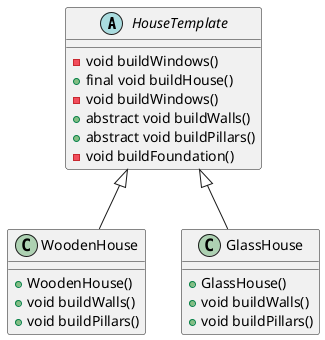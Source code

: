 @startuml

abstract HouseTemplate {
    -void buildWindows()
    +final void buildHouse()
    - void buildWindows()
    +abstract void buildWalls()
    +abstract void buildPillars()
    -void buildFoundation()
}
class WoodenHouse{
+WoodenHouse()
+ void buildWalls()
+ void buildPillars()
}

class GlassHouse{
+GlassHouse()
+ void buildWalls()
+ void buildPillars()
}

HouseTemplate <|--WoodenHouse
HouseTemplate <|--GlassHouse

@enduml